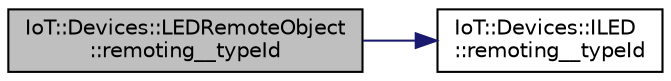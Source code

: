 digraph "IoT::Devices::LEDRemoteObject::remoting__typeId"
{
 // LATEX_PDF_SIZE
  edge [fontname="Helvetica",fontsize="10",labelfontname="Helvetica",labelfontsize="10"];
  node [fontname="Helvetica",fontsize="10",shape=record];
  rankdir="LR";
  Node1 [label="IoT::Devices::LEDRemoteObject\l::remoting__typeId",height=0.2,width=0.4,color="black", fillcolor="grey75", style="filled", fontcolor="black",tooltip=" "];
  Node1 -> Node2 [color="midnightblue",fontsize="10",style="solid"];
  Node2 [label="IoT::Devices::ILED\l::remoting__typeId",height=0.2,width=0.4,color="black", fillcolor="white", style="filled",URL="$classIoT_1_1Devices_1_1ILED.html#a98ed4cba2c10ae871314f64f44b12ece",tooltip=" "];
}
